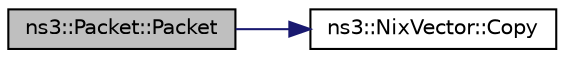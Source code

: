 digraph "ns3::Packet::Packet"
{
 // LATEX_PDF_SIZE
  edge [fontname="Helvetica",fontsize="10",labelfontname="Helvetica",labelfontsize="10"];
  node [fontname="Helvetica",fontsize="10",shape=record];
  rankdir="LR";
  Node1 [label="ns3::Packet::Packet",height=0.2,width=0.4,color="black", fillcolor="grey75", style="filled", fontcolor="black",tooltip="Copy constructor."];
  Node1 -> Node2 [color="midnightblue",fontsize="10",style="solid",fontname="Helvetica"];
  Node2 [label="ns3::NixVector::Copy",height=0.2,width=0.4,color="black", fillcolor="white", style="filled",URL="$classns3_1_1_nix_vector.html#a1df77b95e43cd87e2c5859d5bdfaa5d1",tooltip=" "];
}
